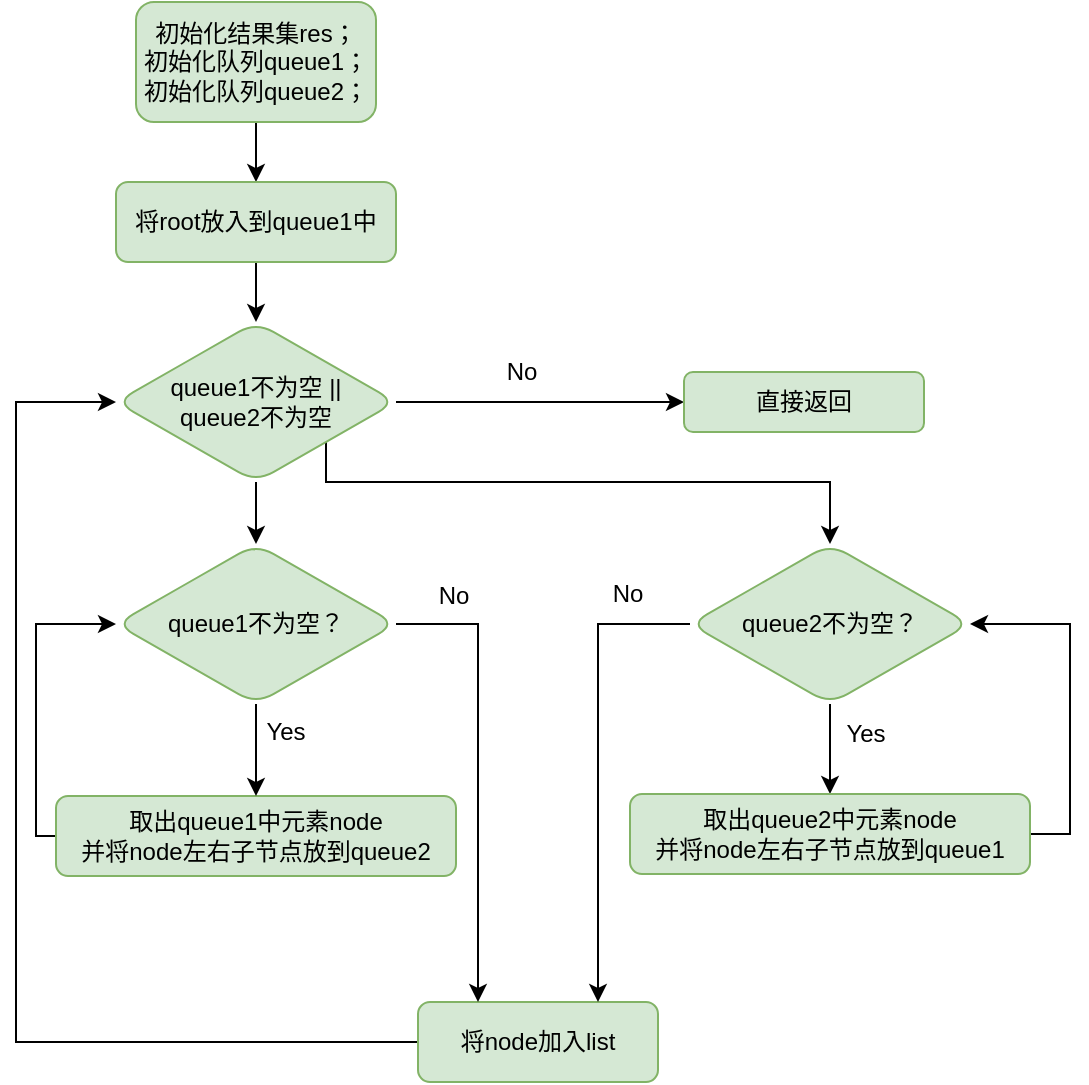 <mxfile version="17.5.0" type="github">
  <diagram id="hVGK91E18sHo1m6VZFf4" name="二叉树的层序遍历">
    <mxGraphModel dx="782" dy="402" grid="1" gridSize="10" guides="1" tooltips="1" connect="1" arrows="1" fold="1" page="1" pageScale="1" pageWidth="827" pageHeight="1169" math="0" shadow="0">
      <root>
        <mxCell id="0" />
        <mxCell id="1" parent="0" />
        <mxCell id="Gh315pZhHm5A6wYblPY9-4" value="" style="edgeStyle=orthogonalEdgeStyle;rounded=0;orthogonalLoop=1;jettySize=auto;html=1;" edge="1" parent="1" source="Gh315pZhHm5A6wYblPY9-1" target="Gh315pZhHm5A6wYblPY9-2">
          <mxGeometry relative="1" as="geometry" />
        </mxCell>
        <mxCell id="Gh315pZhHm5A6wYblPY9-1" value="初始化结果集res；&lt;br&gt;初始化队列queue1；&lt;br&gt;初始化队列queue2；" style="rounded=1;whiteSpace=wrap;html=1;fillColor=#d5e8d4;strokeColor=#82b366;" vertex="1" parent="1">
          <mxGeometry x="100" y="10" width="120" height="60" as="geometry" />
        </mxCell>
        <mxCell id="Gh315pZhHm5A6wYblPY9-6" value="" style="edgeStyle=orthogonalEdgeStyle;rounded=0;orthogonalLoop=1;jettySize=auto;html=1;" edge="1" parent="1" source="Gh315pZhHm5A6wYblPY9-2" target="Gh315pZhHm5A6wYblPY9-5">
          <mxGeometry relative="1" as="geometry" />
        </mxCell>
        <mxCell id="Gh315pZhHm5A6wYblPY9-2" value="将root放入到queue1中" style="rounded=1;whiteSpace=wrap;html=1;fillColor=#d5e8d4;strokeColor=#82b366;" vertex="1" parent="1">
          <mxGeometry x="90" y="100" width="140" height="40" as="geometry" />
        </mxCell>
        <mxCell id="Gh315pZhHm5A6wYblPY9-16" value="" style="edgeStyle=orthogonalEdgeStyle;rounded=0;orthogonalLoop=1;jettySize=auto;html=1;" edge="1" parent="1" source="Gh315pZhHm5A6wYblPY9-5" target="Gh315pZhHm5A6wYblPY9-15">
          <mxGeometry relative="1" as="geometry" />
        </mxCell>
        <mxCell id="Gh315pZhHm5A6wYblPY9-18" value="" style="edgeStyle=orthogonalEdgeStyle;rounded=0;orthogonalLoop=1;jettySize=auto;html=1;" edge="1" parent="1" source="Gh315pZhHm5A6wYblPY9-5" target="Gh315pZhHm5A6wYblPY9-17">
          <mxGeometry relative="1" as="geometry" />
        </mxCell>
        <mxCell id="Gh315pZhHm5A6wYblPY9-36" style="edgeStyle=orthogonalEdgeStyle;rounded=0;orthogonalLoop=1;jettySize=auto;html=1;exitX=1;exitY=1;exitDx=0;exitDy=0;entryX=0.5;entryY=0;entryDx=0;entryDy=0;" edge="1" parent="1" source="Gh315pZhHm5A6wYblPY9-5" target="Gh315pZhHm5A6wYblPY9-20">
          <mxGeometry relative="1" as="geometry">
            <Array as="points">
              <mxPoint x="195" y="250" />
              <mxPoint x="447" y="250" />
            </Array>
          </mxGeometry>
        </mxCell>
        <mxCell id="Gh315pZhHm5A6wYblPY9-5" value="queue1不为空 ||&lt;br&gt;queue2不为空" style="rhombus;whiteSpace=wrap;html=1;fillColor=#d5e8d4;strokeColor=#82b366;rounded=1;" vertex="1" parent="1">
          <mxGeometry x="90" y="170" width="140" height="80" as="geometry" />
        </mxCell>
        <mxCell id="Gh315pZhHm5A6wYblPY9-11" style="edgeStyle=orthogonalEdgeStyle;rounded=0;orthogonalLoop=1;jettySize=auto;html=1;exitX=0;exitY=0.5;exitDx=0;exitDy=0;entryX=0;entryY=0.5;entryDx=0;entryDy=0;" edge="1" parent="1" source="Gh315pZhHm5A6wYblPY9-9" target="Gh315pZhHm5A6wYblPY9-5">
          <mxGeometry relative="1" as="geometry">
            <Array as="points">
              <mxPoint x="40" y="530" />
              <mxPoint x="40" y="210" />
            </Array>
          </mxGeometry>
        </mxCell>
        <mxCell id="Gh315pZhHm5A6wYblPY9-9" value="将node加入list" style="rounded=1;whiteSpace=wrap;html=1;fillColor=#d5e8d4;strokeColor=#82b366;" vertex="1" parent="1">
          <mxGeometry x="241" y="510" width="120" height="40" as="geometry" />
        </mxCell>
        <mxCell id="Gh315pZhHm5A6wYblPY9-33" style="edgeStyle=orthogonalEdgeStyle;rounded=0;orthogonalLoop=1;jettySize=auto;html=1;exitX=0;exitY=0.5;exitDx=0;exitDy=0;entryX=0;entryY=0.5;entryDx=0;entryDy=0;" edge="1" parent="1" source="Gh315pZhHm5A6wYblPY9-14" target="Gh315pZhHm5A6wYblPY9-15">
          <mxGeometry relative="1" as="geometry">
            <Array as="points">
              <mxPoint x="50" y="427" />
              <mxPoint x="50" y="321" />
            </Array>
          </mxGeometry>
        </mxCell>
        <mxCell id="Gh315pZhHm5A6wYblPY9-14" value="取出queue1中元素node&lt;br&gt;并将node左右子节点放到queue2" style="rounded=1;whiteSpace=wrap;html=1;fillColor=#d5e8d4;strokeColor=#82b366;" vertex="1" parent="1">
          <mxGeometry x="60" y="407" width="200" height="40" as="geometry" />
        </mxCell>
        <mxCell id="Gh315pZhHm5A6wYblPY9-19" value="" style="edgeStyle=orthogonalEdgeStyle;rounded=0;orthogonalLoop=1;jettySize=auto;html=1;" edge="1" parent="1" source="Gh315pZhHm5A6wYblPY9-15" target="Gh315pZhHm5A6wYblPY9-14">
          <mxGeometry relative="1" as="geometry" />
        </mxCell>
        <mxCell id="Gh315pZhHm5A6wYblPY9-37" style="edgeStyle=orthogonalEdgeStyle;rounded=0;orthogonalLoop=1;jettySize=auto;html=1;exitX=1;exitY=0.5;exitDx=0;exitDy=0;entryX=0.25;entryY=0;entryDx=0;entryDy=0;" edge="1" parent="1" source="Gh315pZhHm5A6wYblPY9-15" target="Gh315pZhHm5A6wYblPY9-9">
          <mxGeometry relative="1" as="geometry" />
        </mxCell>
        <mxCell id="Gh315pZhHm5A6wYblPY9-15" value="queue1不为空？" style="rhombus;whiteSpace=wrap;html=1;fillColor=#d5e8d4;strokeColor=#82b366;rounded=1;" vertex="1" parent="1">
          <mxGeometry x="90" y="281" width="140" height="80" as="geometry" />
        </mxCell>
        <mxCell id="Gh315pZhHm5A6wYblPY9-17" value="直接返回" style="whiteSpace=wrap;html=1;fillColor=#d5e8d4;strokeColor=#82b366;rounded=1;" vertex="1" parent="1">
          <mxGeometry x="374" y="195" width="120" height="30" as="geometry" />
        </mxCell>
        <mxCell id="Gh315pZhHm5A6wYblPY9-31" value="" style="edgeStyle=orthogonalEdgeStyle;rounded=0;orthogonalLoop=1;jettySize=auto;html=1;" edge="1" parent="1" source="Gh315pZhHm5A6wYblPY9-20" target="Gh315pZhHm5A6wYblPY9-22">
          <mxGeometry relative="1" as="geometry" />
        </mxCell>
        <mxCell id="Gh315pZhHm5A6wYblPY9-38" style="edgeStyle=orthogonalEdgeStyle;rounded=0;orthogonalLoop=1;jettySize=auto;html=1;exitX=0;exitY=0.5;exitDx=0;exitDy=0;entryX=0.75;entryY=0;entryDx=0;entryDy=0;" edge="1" parent="1" source="Gh315pZhHm5A6wYblPY9-20" target="Gh315pZhHm5A6wYblPY9-9">
          <mxGeometry relative="1" as="geometry" />
        </mxCell>
        <mxCell id="Gh315pZhHm5A6wYblPY9-20" value="queue2不为空？" style="rhombus;whiteSpace=wrap;html=1;fillColor=#d5e8d4;strokeColor=#82b366;rounded=1;" vertex="1" parent="1">
          <mxGeometry x="377" y="281" width="140" height="80" as="geometry" />
        </mxCell>
        <mxCell id="Gh315pZhHm5A6wYblPY9-34" style="edgeStyle=orthogonalEdgeStyle;rounded=0;orthogonalLoop=1;jettySize=auto;html=1;exitX=1;exitY=0.5;exitDx=0;exitDy=0;entryX=1;entryY=0.5;entryDx=0;entryDy=0;" edge="1" parent="1" source="Gh315pZhHm5A6wYblPY9-22" target="Gh315pZhHm5A6wYblPY9-20">
          <mxGeometry relative="1" as="geometry" />
        </mxCell>
        <mxCell id="Gh315pZhHm5A6wYblPY9-22" value="取出queue2中元素node&lt;br&gt;并将node左右子节点放到queue1" style="rounded=1;whiteSpace=wrap;html=1;fillColor=#d5e8d4;strokeColor=#82b366;" vertex="1" parent="1">
          <mxGeometry x="347" y="406" width="200" height="40" as="geometry" />
        </mxCell>
        <mxCell id="Gh315pZhHm5A6wYblPY9-26" value="No" style="text;html=1;strokeColor=none;fillColor=none;align=center;verticalAlign=middle;whiteSpace=wrap;rounded=0;" vertex="1" parent="1">
          <mxGeometry x="278" y="180" width="30" height="30" as="geometry" />
        </mxCell>
        <mxCell id="Gh315pZhHm5A6wYblPY9-28" value="Yes" style="text;html=1;strokeColor=none;fillColor=none;align=center;verticalAlign=middle;whiteSpace=wrap;rounded=0;" vertex="1" parent="1">
          <mxGeometry x="160" y="360" width="30" height="30" as="geometry" />
        </mxCell>
        <mxCell id="Gh315pZhHm5A6wYblPY9-35" value="Yes" style="text;html=1;strokeColor=none;fillColor=none;align=center;verticalAlign=middle;whiteSpace=wrap;rounded=0;" vertex="1" parent="1">
          <mxGeometry x="450" y="361" width="30" height="30" as="geometry" />
        </mxCell>
        <mxCell id="Gh315pZhHm5A6wYblPY9-39" value="No" style="text;html=1;strokeColor=none;fillColor=none;align=center;verticalAlign=middle;whiteSpace=wrap;rounded=0;" vertex="1" parent="1">
          <mxGeometry x="244" y="292" width="30" height="30" as="geometry" />
        </mxCell>
        <mxCell id="Gh315pZhHm5A6wYblPY9-40" value="No" style="text;html=1;strokeColor=none;fillColor=none;align=center;verticalAlign=middle;whiteSpace=wrap;rounded=0;" vertex="1" parent="1">
          <mxGeometry x="331" y="291" width="30" height="30" as="geometry" />
        </mxCell>
      </root>
    </mxGraphModel>
  </diagram>
</mxfile>
